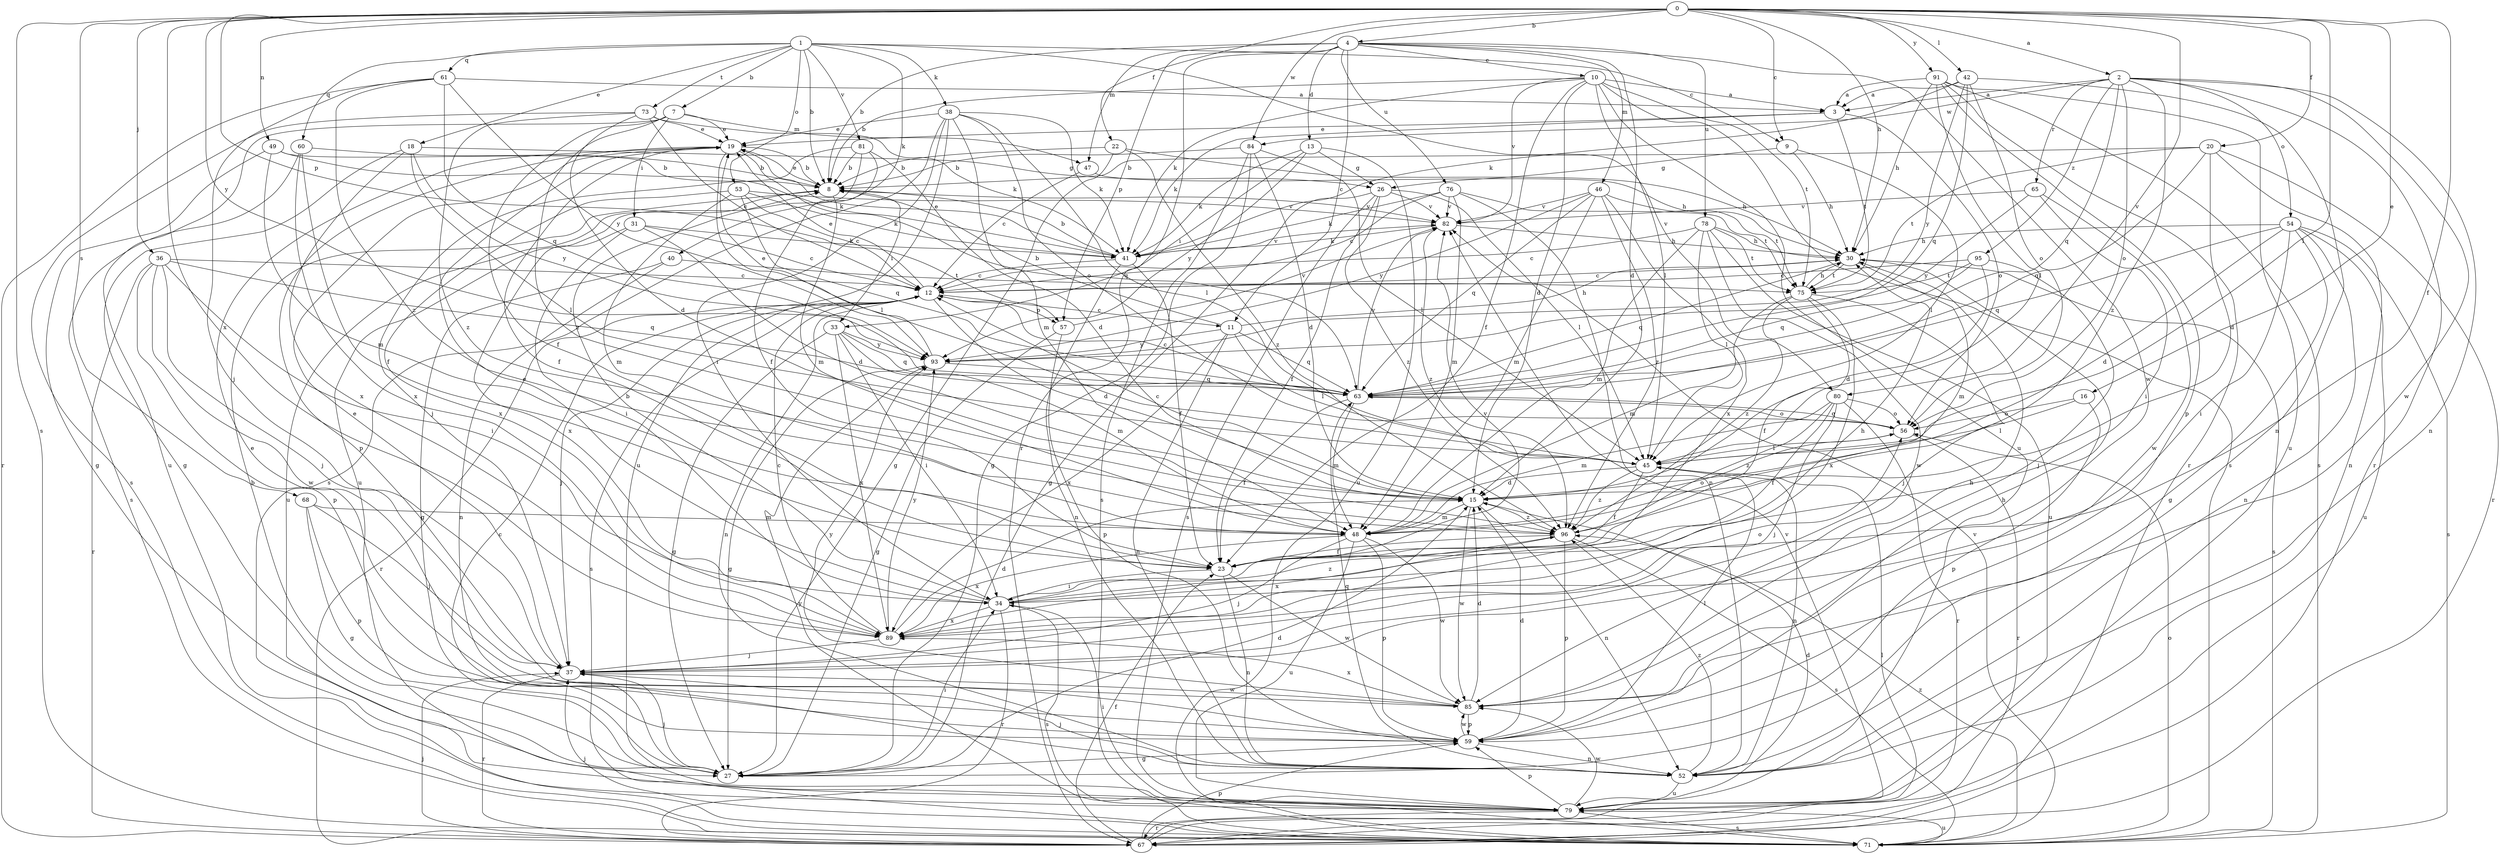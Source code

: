 strict digraph  {
0;
1;
2;
3;
4;
7;
8;
9;
10;
11;
12;
13;
15;
16;
18;
19;
20;
22;
23;
26;
27;
30;
31;
33;
34;
36;
37;
38;
40;
41;
42;
45;
46;
47;
48;
49;
52;
53;
54;
56;
57;
59;
60;
61;
63;
65;
67;
68;
71;
73;
75;
76;
78;
79;
80;
81;
82;
84;
85;
89;
91;
93;
95;
96;
0 -> 2  [label=a];
0 -> 4  [label=b];
0 -> 9  [label=c];
0 -> 16  [label=e];
0 -> 20  [label=f];
0 -> 22  [label=f];
0 -> 23  [label=f];
0 -> 30  [label=h];
0 -> 36  [label=j];
0 -> 42  [label=l];
0 -> 45  [label=l];
0 -> 49  [label=n];
0 -> 57  [label=p];
0 -> 68  [label=s];
0 -> 71  [label=s];
0 -> 80  [label=v];
0 -> 84  [label=w];
0 -> 89  [label=x];
0 -> 91  [label=y];
0 -> 93  [label=y];
1 -> 7  [label=b];
1 -> 8  [label=b];
1 -> 9  [label=c];
1 -> 18  [label=e];
1 -> 38  [label=k];
1 -> 40  [label=k];
1 -> 53  [label=o];
1 -> 60  [label=q];
1 -> 61  [label=q];
1 -> 73  [label=t];
1 -> 80  [label=v];
1 -> 81  [label=v];
2 -> 3  [label=a];
2 -> 52  [label=n];
2 -> 54  [label=o];
2 -> 56  [label=o];
2 -> 63  [label=q];
2 -> 65  [label=r];
2 -> 67  [label=r];
2 -> 84  [label=w];
2 -> 85  [label=w];
2 -> 95  [label=z];
2 -> 96  [label=z];
3 -> 19  [label=e];
3 -> 41  [label=k];
3 -> 56  [label=o];
3 -> 75  [label=t];
4 -> 8  [label=b];
4 -> 10  [label=c];
4 -> 11  [label=c];
4 -> 13  [label=d];
4 -> 15  [label=d];
4 -> 46  [label=m];
4 -> 47  [label=m];
4 -> 57  [label=p];
4 -> 67  [label=r];
4 -> 76  [label=u];
4 -> 78  [label=u];
4 -> 85  [label=w];
7 -> 19  [label=e];
7 -> 23  [label=f];
7 -> 31  [label=i];
7 -> 47  [label=m];
7 -> 79  [label=u];
7 -> 96  [label=z];
8 -> 19  [label=e];
8 -> 33  [label=i];
8 -> 48  [label=m];
8 -> 79  [label=u];
8 -> 82  [label=v];
9 -> 26  [label=g];
9 -> 30  [label=h];
9 -> 45  [label=l];
10 -> 3  [label=a];
10 -> 8  [label=b];
10 -> 15  [label=d];
10 -> 23  [label=f];
10 -> 41  [label=k];
10 -> 45  [label=l];
10 -> 71  [label=s];
10 -> 75  [label=t];
10 -> 79  [label=u];
10 -> 82  [label=v];
11 -> 8  [label=b];
11 -> 30  [label=h];
11 -> 45  [label=l];
11 -> 52  [label=n];
11 -> 63  [label=q];
11 -> 89  [label=x];
11 -> 93  [label=y];
12 -> 11  [label=c];
12 -> 15  [label=d];
12 -> 19  [label=e];
12 -> 37  [label=j];
12 -> 52  [label=n];
12 -> 57  [label=p];
12 -> 67  [label=r];
12 -> 71  [label=s];
13 -> 26  [label=g];
13 -> 33  [label=i];
13 -> 41  [label=k];
13 -> 79  [label=u];
13 -> 93  [label=y];
15 -> 12  [label=c];
15 -> 48  [label=m];
15 -> 52  [label=n];
15 -> 85  [label=w];
15 -> 96  [label=z];
16 -> 45  [label=l];
16 -> 56  [label=o];
16 -> 59  [label=p];
18 -> 26  [label=g];
18 -> 27  [label=g];
18 -> 45  [label=l];
18 -> 89  [label=x];
18 -> 93  [label=y];
19 -> 8  [label=b];
19 -> 23  [label=f];
19 -> 45  [label=l];
19 -> 59  [label=p];
19 -> 63  [label=q];
20 -> 8  [label=b];
20 -> 15  [label=d];
20 -> 52  [label=n];
20 -> 63  [label=q];
20 -> 67  [label=r];
20 -> 75  [label=t];
22 -> 8  [label=b];
22 -> 27  [label=g];
22 -> 30  [label=h];
22 -> 96  [label=z];
23 -> 34  [label=i];
23 -> 52  [label=n];
23 -> 85  [label=w];
26 -> 23  [label=f];
26 -> 27  [label=g];
26 -> 45  [label=l];
26 -> 71  [label=s];
26 -> 82  [label=v];
26 -> 96  [label=z];
27 -> 8  [label=b];
27 -> 12  [label=c];
27 -> 15  [label=d];
27 -> 34  [label=i];
27 -> 37  [label=j];
30 -> 12  [label=c];
30 -> 48  [label=m];
30 -> 63  [label=q];
30 -> 71  [label=s];
30 -> 75  [label=t];
31 -> 12  [label=c];
31 -> 15  [label=d];
31 -> 34  [label=i];
31 -> 41  [label=k];
31 -> 89  [label=x];
33 -> 27  [label=g];
33 -> 34  [label=i];
33 -> 48  [label=m];
33 -> 63  [label=q];
33 -> 89  [label=x];
33 -> 93  [label=y];
34 -> 8  [label=b];
34 -> 19  [label=e];
34 -> 30  [label=h];
34 -> 67  [label=r];
34 -> 71  [label=s];
34 -> 82  [label=v];
34 -> 89  [label=x];
34 -> 96  [label=z];
36 -> 12  [label=c];
36 -> 34  [label=i];
36 -> 37  [label=j];
36 -> 59  [label=p];
36 -> 63  [label=q];
36 -> 67  [label=r];
36 -> 85  [label=w];
37 -> 19  [label=e];
37 -> 67  [label=r];
37 -> 85  [label=w];
38 -> 19  [label=e];
38 -> 34  [label=i];
38 -> 41  [label=k];
38 -> 45  [label=l];
38 -> 48  [label=m];
38 -> 56  [label=o];
38 -> 71  [label=s];
38 -> 79  [label=u];
40 -> 27  [label=g];
40 -> 52  [label=n];
40 -> 75  [label=t];
41 -> 8  [label=b];
41 -> 12  [label=c];
41 -> 19  [label=e];
41 -> 23  [label=f];
41 -> 52  [label=n];
41 -> 82  [label=v];
42 -> 3  [label=a];
42 -> 41  [label=k];
42 -> 52  [label=n];
42 -> 56  [label=o];
42 -> 63  [label=q];
42 -> 93  [label=y];
45 -> 15  [label=d];
45 -> 23  [label=f];
45 -> 52  [label=n];
45 -> 96  [label=z];
46 -> 48  [label=m];
46 -> 63  [label=q];
46 -> 75  [label=t];
46 -> 82  [label=v];
46 -> 89  [label=x];
46 -> 93  [label=y];
46 -> 96  [label=z];
47 -> 12  [label=c];
47 -> 30  [label=h];
48 -> 37  [label=j];
48 -> 56  [label=o];
48 -> 59  [label=p];
48 -> 79  [label=u];
48 -> 85  [label=w];
48 -> 89  [label=x];
49 -> 8  [label=b];
49 -> 27  [label=g];
49 -> 41  [label=k];
49 -> 48  [label=m];
52 -> 37  [label=j];
52 -> 63  [label=q];
52 -> 79  [label=u];
52 -> 96  [label=z];
53 -> 12  [label=c];
53 -> 41  [label=k];
53 -> 48  [label=m];
53 -> 63  [label=q];
53 -> 82  [label=v];
53 -> 89  [label=x];
54 -> 15  [label=d];
54 -> 27  [label=g];
54 -> 30  [label=h];
54 -> 34  [label=i];
54 -> 52  [label=n];
54 -> 63  [label=q];
54 -> 71  [label=s];
54 -> 79  [label=u];
56 -> 45  [label=l];
56 -> 63  [label=q];
56 -> 67  [label=r];
57 -> 27  [label=g];
57 -> 59  [label=p];
57 -> 82  [label=v];
59 -> 15  [label=d];
59 -> 19  [label=e];
59 -> 27  [label=g];
59 -> 30  [label=h];
59 -> 45  [label=l];
59 -> 52  [label=n];
59 -> 85  [label=w];
60 -> 8  [label=b];
60 -> 23  [label=f];
60 -> 71  [label=s];
60 -> 89  [label=x];
61 -> 3  [label=a];
61 -> 37  [label=j];
61 -> 63  [label=q];
61 -> 67  [label=r];
61 -> 93  [label=y];
61 -> 96  [label=z];
63 -> 12  [label=c];
63 -> 23  [label=f];
63 -> 48  [label=m];
63 -> 56  [label=o];
63 -> 82  [label=v];
65 -> 34  [label=i];
65 -> 82  [label=v];
65 -> 85  [label=w];
65 -> 93  [label=y];
67 -> 23  [label=f];
67 -> 37  [label=j];
67 -> 45  [label=l];
67 -> 59  [label=p];
67 -> 82  [label=v];
68 -> 27  [label=g];
68 -> 37  [label=j];
68 -> 48  [label=m];
68 -> 59  [label=p];
71 -> 37  [label=j];
71 -> 56  [label=o];
71 -> 79  [label=u];
71 -> 82  [label=v];
71 -> 93  [label=y];
71 -> 96  [label=z];
73 -> 12  [label=c];
73 -> 15  [label=d];
73 -> 19  [label=e];
73 -> 41  [label=k];
73 -> 71  [label=s];
73 -> 96  [label=z];
75 -> 23  [label=f];
75 -> 30  [label=h];
75 -> 37  [label=j];
75 -> 48  [label=m];
75 -> 89  [label=x];
75 -> 96  [label=z];
76 -> 12  [label=c];
76 -> 41  [label=k];
76 -> 48  [label=m];
76 -> 52  [label=n];
76 -> 75  [label=t];
76 -> 82  [label=v];
78 -> 12  [label=c];
78 -> 30  [label=h];
78 -> 45  [label=l];
78 -> 48  [label=m];
78 -> 75  [label=t];
78 -> 79  [label=u];
78 -> 85  [label=w];
79 -> 15  [label=d];
79 -> 34  [label=i];
79 -> 59  [label=p];
79 -> 67  [label=r];
79 -> 71  [label=s];
79 -> 85  [label=w];
80 -> 23  [label=f];
80 -> 37  [label=j];
80 -> 48  [label=m];
80 -> 56  [label=o];
80 -> 67  [label=r];
80 -> 96  [label=z];
81 -> 8  [label=b];
81 -> 15  [label=d];
81 -> 23  [label=f];
81 -> 37  [label=j];
81 -> 79  [label=u];
82 -> 30  [label=h];
82 -> 41  [label=k];
82 -> 96  [label=z];
84 -> 8  [label=b];
84 -> 15  [label=d];
84 -> 27  [label=g];
84 -> 45  [label=l];
84 -> 71  [label=s];
85 -> 15  [label=d];
85 -> 30  [label=h];
85 -> 59  [label=p];
85 -> 89  [label=x];
85 -> 93  [label=y];
89 -> 12  [label=c];
89 -> 15  [label=d];
89 -> 37  [label=j];
89 -> 56  [label=o];
89 -> 93  [label=y];
91 -> 3  [label=a];
91 -> 30  [label=h];
91 -> 45  [label=l];
91 -> 59  [label=p];
91 -> 67  [label=r];
91 -> 71  [label=s];
91 -> 79  [label=u];
93 -> 19  [label=e];
93 -> 27  [label=g];
93 -> 63  [label=q];
95 -> 12  [label=c];
95 -> 15  [label=d];
95 -> 37  [label=j];
95 -> 63  [label=q];
95 -> 75  [label=t];
96 -> 23  [label=f];
96 -> 59  [label=p];
96 -> 71  [label=s];
96 -> 89  [label=x];
}
